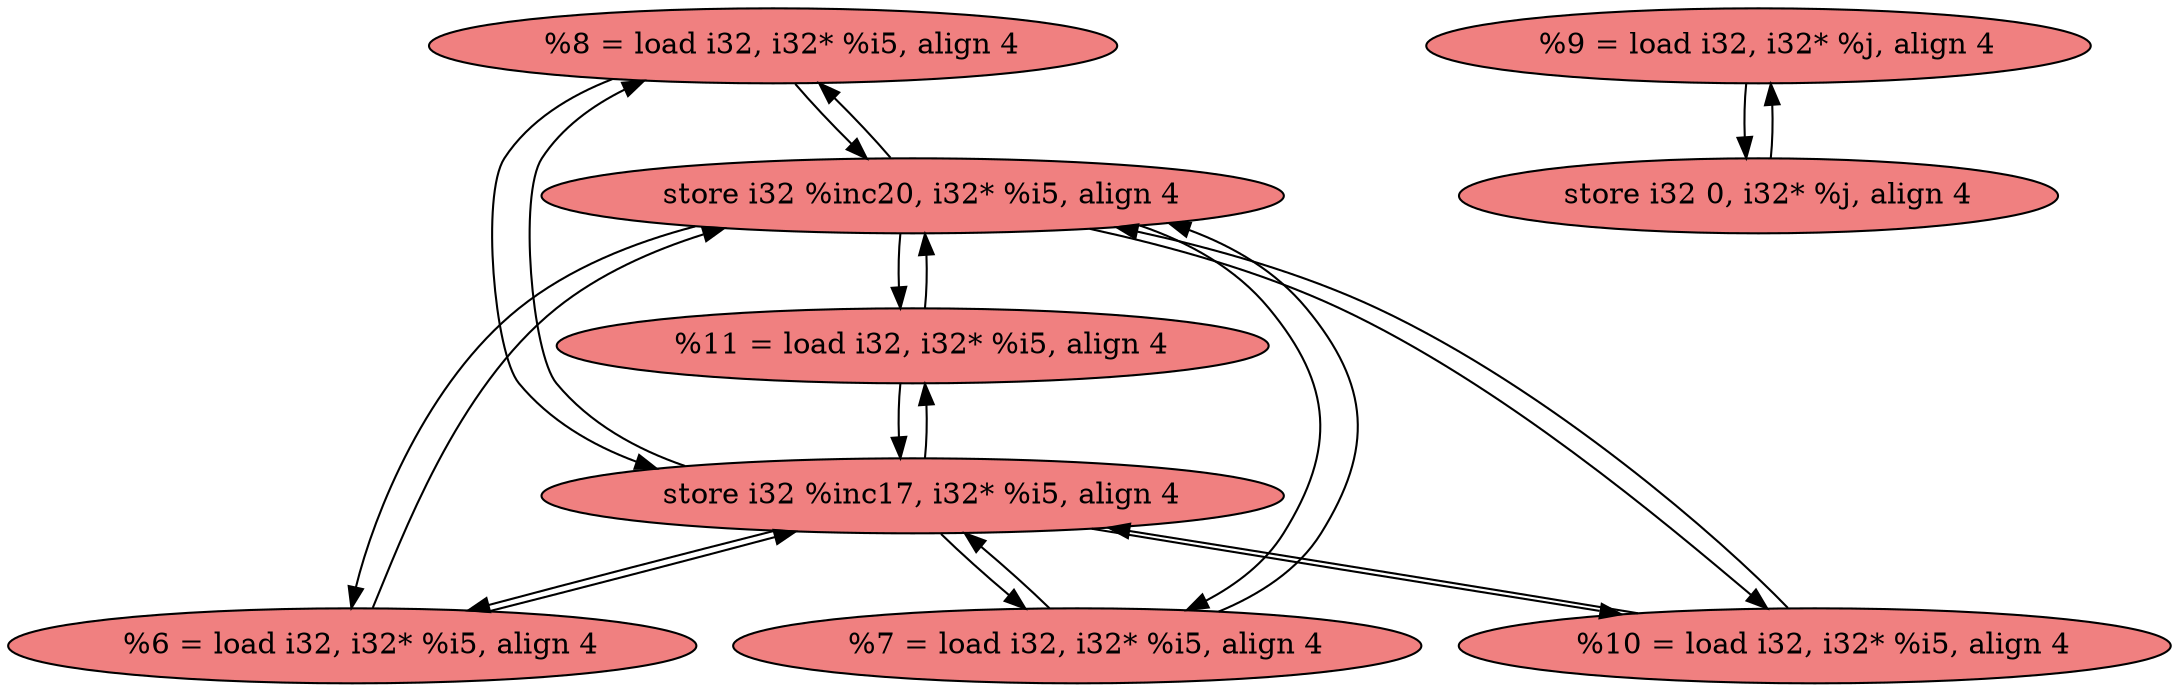 
digraph G {


node479 [fillcolor=lightcoral,label="  %8 = load i32, i32* %i5, align 4",shape=ellipse,style=filled ]
node477 [fillcolor=lightcoral,label="  store i32 %inc20, i32* %i5, align 4",shape=ellipse,style=filled ]
node472 [fillcolor=lightcoral,label="  %9 = load i32, i32* %j, align 4",shape=ellipse,style=filled ]
node478 [fillcolor=lightcoral,label="  %6 = load i32, i32* %i5, align 4",shape=ellipse,style=filled ]
node471 [fillcolor=lightcoral,label="  store i32 %inc17, i32* %i5, align 4",shape=ellipse,style=filled ]
node474 [fillcolor=lightcoral,label="  %7 = load i32, i32* %i5, align 4",shape=ellipse,style=filled ]
node473 [fillcolor=lightcoral,label="  store i32 0, i32* %j, align 4",shape=ellipse,style=filled ]
node475 [fillcolor=lightcoral,label="  %10 = load i32, i32* %i5, align 4",shape=ellipse,style=filled ]
node476 [fillcolor=lightcoral,label="  %11 = load i32, i32* %i5, align 4",shape=ellipse,style=filled ]

node476->node471 [ ]
node477->node475 [ ]
node475->node477 [ ]
node477->node476 [ ]
node477->node478 [ ]
node471->node478 [ ]
node478->node471 [ ]
node478->node477 [ ]
node477->node479 [ ]
node479->node477 [ ]
node476->node477 [ ]
node477->node474 [ ]
node475->node471 [ ]
node479->node471 [ ]
node471->node475 [ ]
node471->node479 [ ]
node471->node474 [ ]
node474->node471 [ ]
node474->node477 [ ]
node472->node473 [ ]
node471->node476 [ ]
node473->node472 [ ]


}
